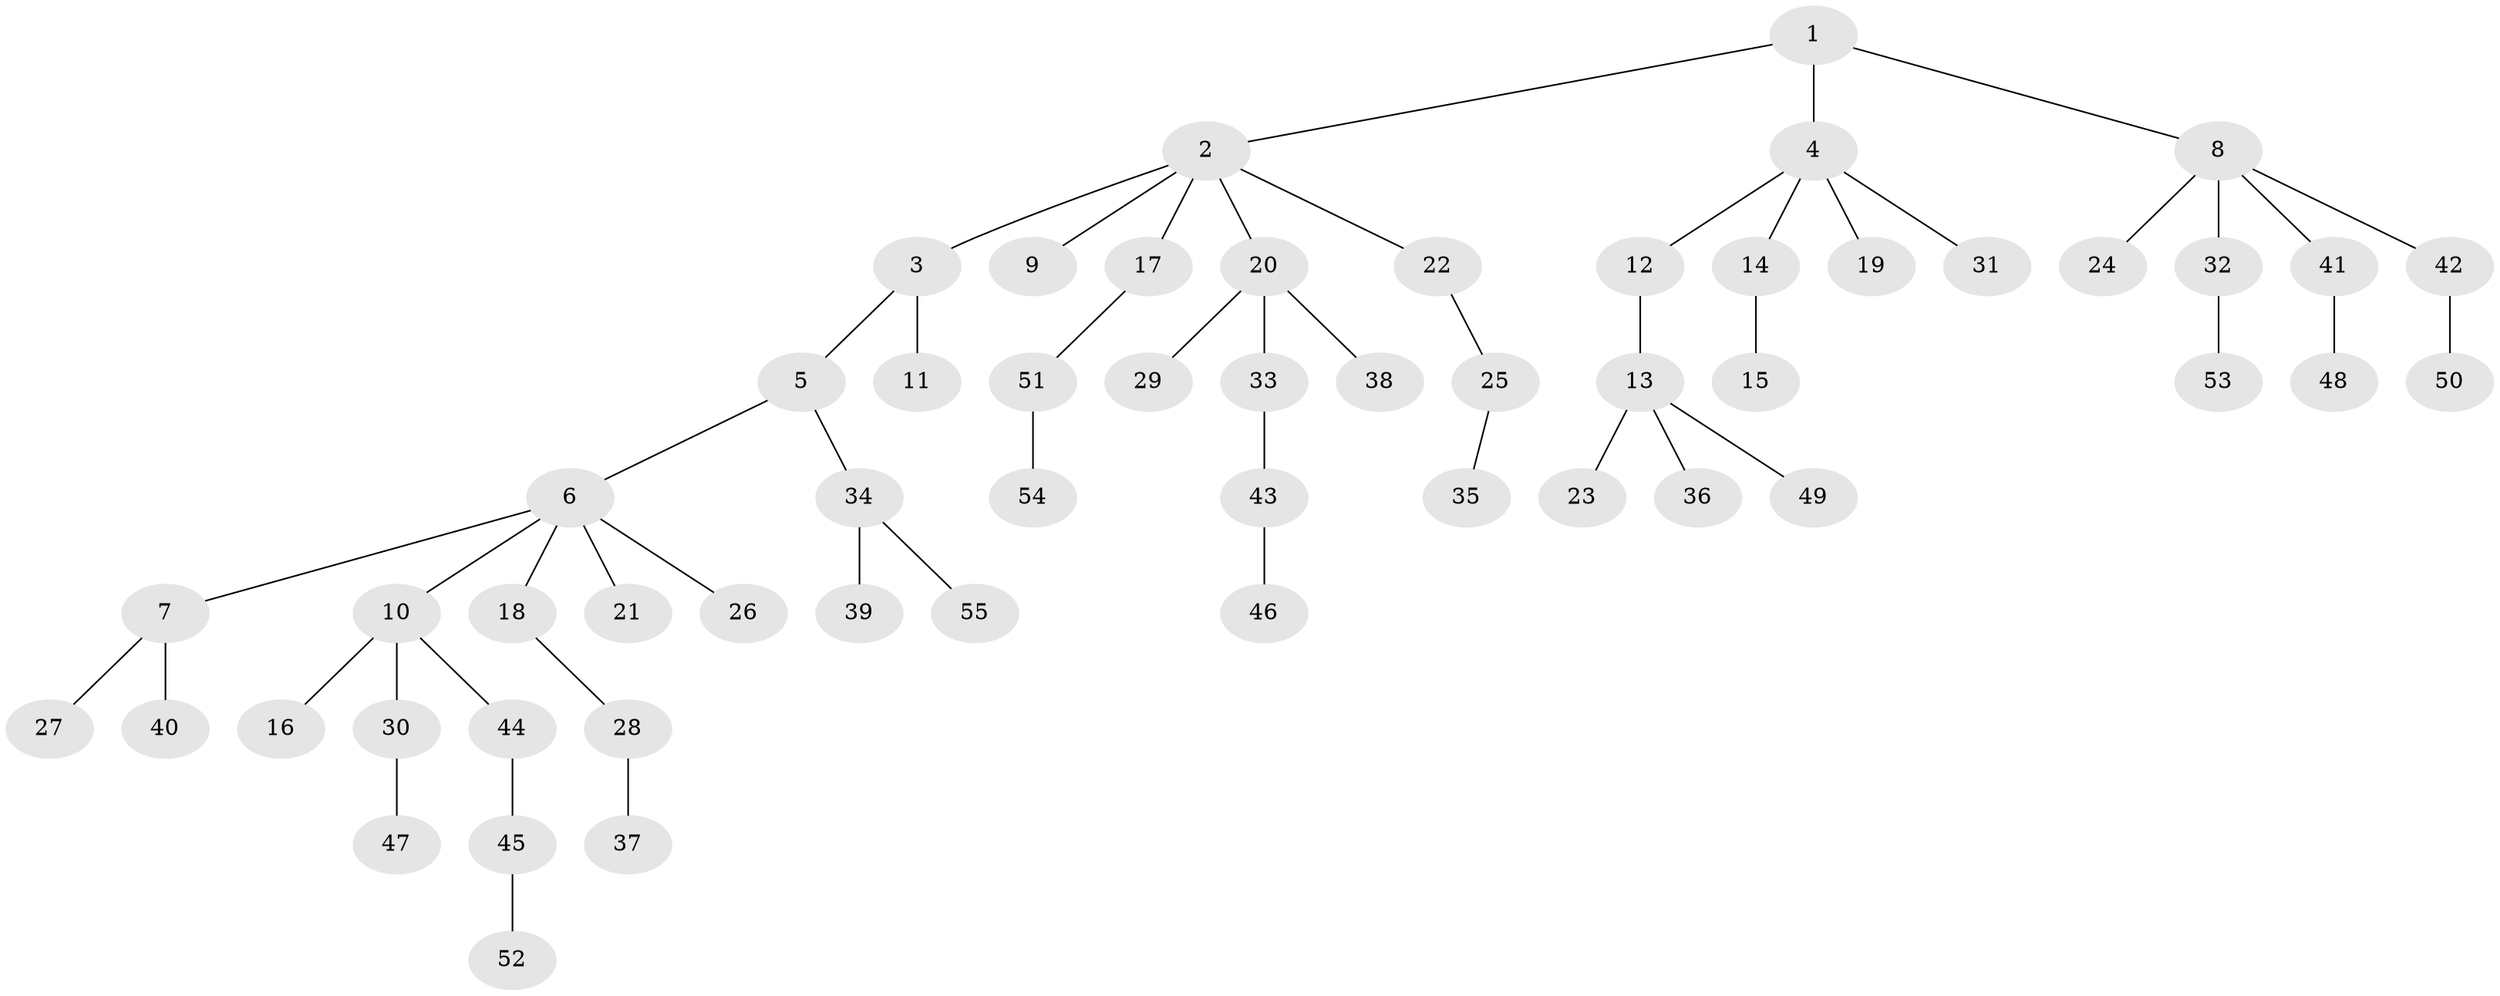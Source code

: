 // Generated by graph-tools (version 1.1) at 2025/26/03/09/25 03:26:22]
// undirected, 55 vertices, 54 edges
graph export_dot {
graph [start="1"]
  node [color=gray90,style=filled];
  1;
  2;
  3;
  4;
  5;
  6;
  7;
  8;
  9;
  10;
  11;
  12;
  13;
  14;
  15;
  16;
  17;
  18;
  19;
  20;
  21;
  22;
  23;
  24;
  25;
  26;
  27;
  28;
  29;
  30;
  31;
  32;
  33;
  34;
  35;
  36;
  37;
  38;
  39;
  40;
  41;
  42;
  43;
  44;
  45;
  46;
  47;
  48;
  49;
  50;
  51;
  52;
  53;
  54;
  55;
  1 -- 2;
  1 -- 4;
  1 -- 8;
  2 -- 3;
  2 -- 9;
  2 -- 17;
  2 -- 20;
  2 -- 22;
  3 -- 5;
  3 -- 11;
  4 -- 12;
  4 -- 14;
  4 -- 19;
  4 -- 31;
  5 -- 6;
  5 -- 34;
  6 -- 7;
  6 -- 10;
  6 -- 18;
  6 -- 21;
  6 -- 26;
  7 -- 27;
  7 -- 40;
  8 -- 24;
  8 -- 32;
  8 -- 41;
  8 -- 42;
  10 -- 16;
  10 -- 30;
  10 -- 44;
  12 -- 13;
  13 -- 23;
  13 -- 36;
  13 -- 49;
  14 -- 15;
  17 -- 51;
  18 -- 28;
  20 -- 29;
  20 -- 33;
  20 -- 38;
  22 -- 25;
  25 -- 35;
  28 -- 37;
  30 -- 47;
  32 -- 53;
  33 -- 43;
  34 -- 39;
  34 -- 55;
  41 -- 48;
  42 -- 50;
  43 -- 46;
  44 -- 45;
  45 -- 52;
  51 -- 54;
}
